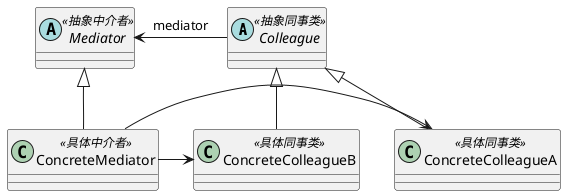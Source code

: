 @startuml

Abstract class Colleague<<抽象同事类>>{

}

class ConcreteColleagueA<<具体同事类>>{

}

class ConcreteColleagueB<<具体同事类>>{

}
Abstract class Mediator<<抽象中介者>>{

}


class ConcreteMediator<<具体中介者>>{

}
ConcreteColleagueA -up-|>Colleague
ConcreteColleagueB -up-|>Colleague
ConcreteMediator -up-|>Mediator
Colleague -left->Mediator:mediator

ConcreteMediator -right->ConcreteColleagueA
ConcreteMediator -right->ConcreteColleagueB

@enduml